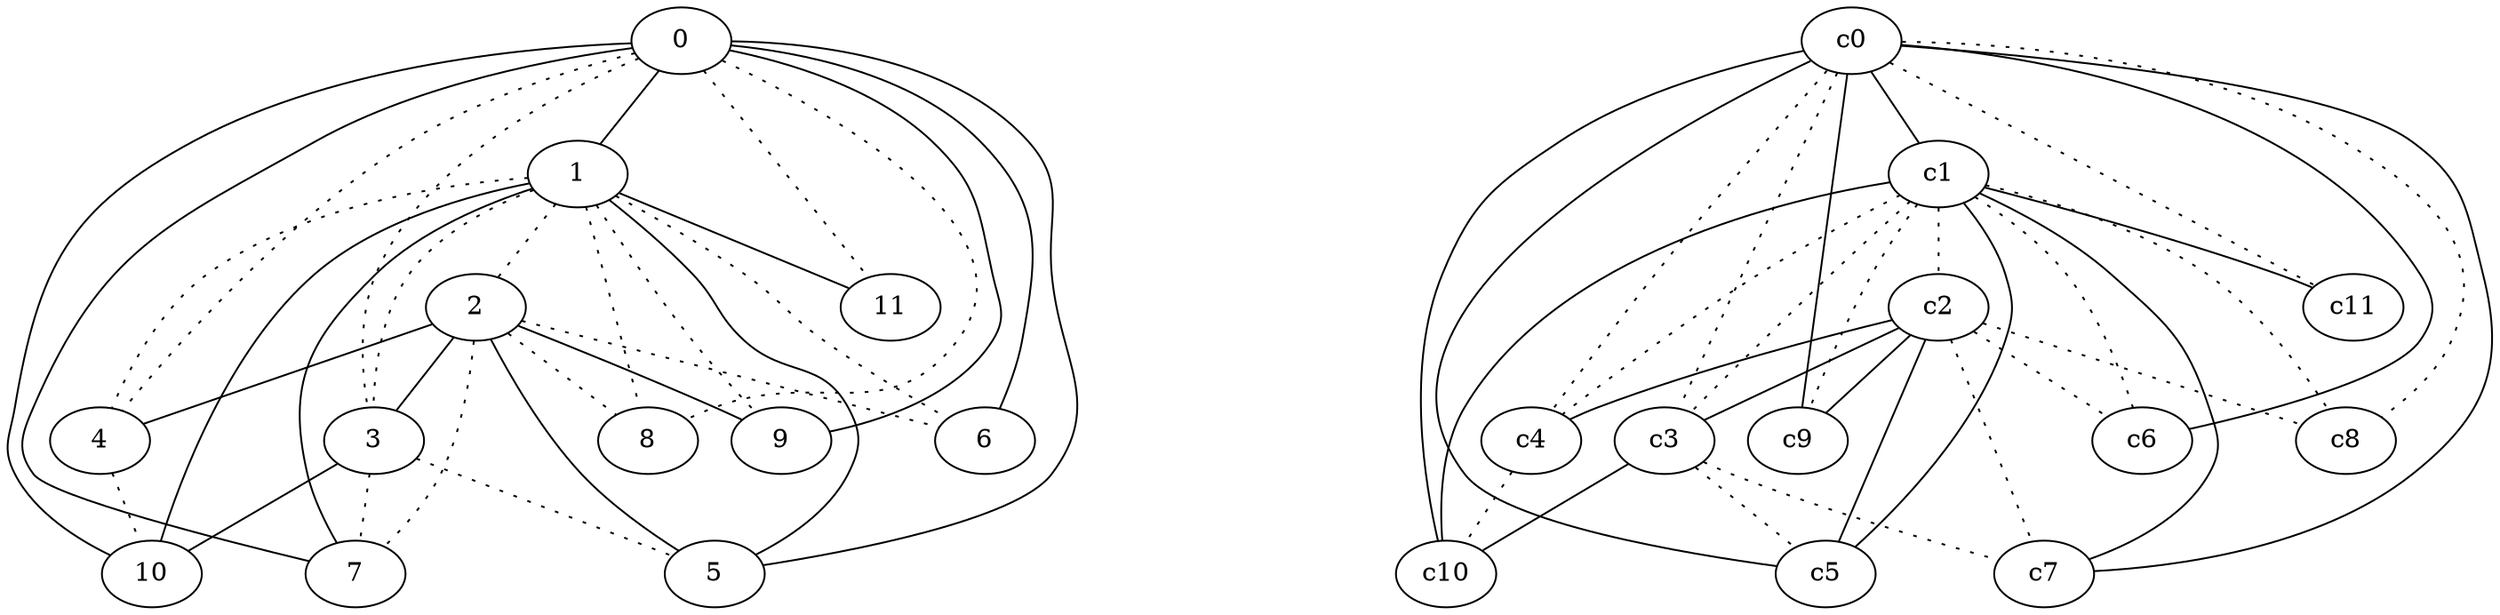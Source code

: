graph {
a0[label=0];
a1[label=1];
a2[label=2];
a3[label=3];
a4[label=4];
a5[label=5];
a6[label=6];
a7[label=7];
a8[label=8];
a9[label=9];
a10[label=10];
a11[label=11];
a0 -- a1;
a0 -- a3 [style=dotted];
a0 -- a4 [style=dotted];
a0 -- a5;
a0 -- a6;
a0 -- a7;
a0 -- a8 [style=dotted];
a0 -- a9;
a0 -- a10;
a0 -- a11 [style=dotted];
a1 -- a2 [style=dotted];
a1 -- a3 [style=dotted];
a1 -- a4 [style=dotted];
a1 -- a5;
a1 -- a6 [style=dotted];
a1 -- a7;
a1 -- a8 [style=dotted];
a1 -- a9 [style=dotted];
a1 -- a10;
a1 -- a11;
a2 -- a3;
a2 -- a4;
a2 -- a5;
a2 -- a6 [style=dotted];
a2 -- a7 [style=dotted];
a2 -- a8 [style=dotted];
a2 -- a9;
a3 -- a5 [style=dotted];
a3 -- a7 [style=dotted];
a3 -- a10;
a4 -- a10 [style=dotted];
c0 -- c1;
c0 -- c3 [style=dotted];
c0 -- c4 [style=dotted];
c0 -- c5;
c0 -- c6;
c0 -- c7;
c0 -- c8 [style=dotted];
c0 -- c9;
c0 -- c10;
c0 -- c11 [style=dotted];
c1 -- c2 [style=dotted];
c1 -- c3 [style=dotted];
c1 -- c4 [style=dotted];
c1 -- c5;
c1 -- c6 [style=dotted];
c1 -- c7;
c1 -- c8 [style=dotted];
c1 -- c9 [style=dotted];
c1 -- c10;
c1 -- c11;
c2 -- c3;
c2 -- c4;
c2 -- c5;
c2 -- c6 [style=dotted];
c2 -- c7 [style=dotted];
c2 -- c8 [style=dotted];
c2 -- c9;
c3 -- c5 [style=dotted];
c3 -- c7 [style=dotted];
c3 -- c10;
c4 -- c10 [style=dotted];
}
